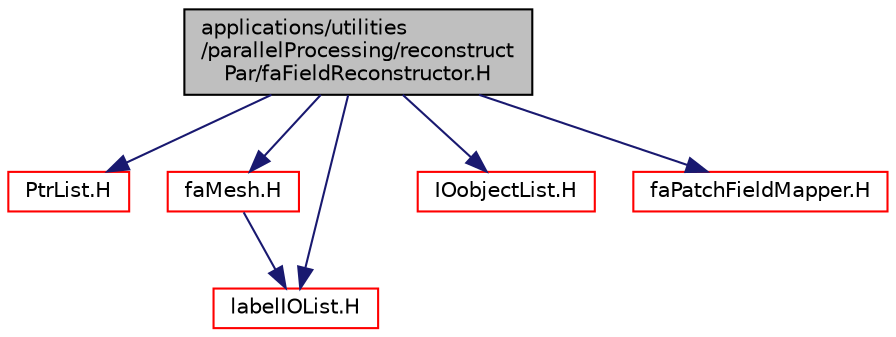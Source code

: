 digraph "applications/utilities/parallelProcessing/reconstructPar/faFieldReconstructor.H"
{
  bgcolor="transparent";
  edge [fontname="Helvetica",fontsize="10",labelfontname="Helvetica",labelfontsize="10"];
  node [fontname="Helvetica",fontsize="10",shape=record];
  Node1 [label="applications/utilities\l/parallelProcessing/reconstruct\lPar/faFieldReconstructor.H",height=0.2,width=0.4,color="black", fillcolor="grey75", style="filled" fontcolor="black"];
  Node1 -> Node2 [color="midnightblue",fontsize="10",style="solid",fontname="Helvetica"];
  Node2 [label="PtrList.H",height=0.2,width=0.4,color="red",URL="$PtrList_8H.html"];
  Node1 -> Node3 [color="midnightblue",fontsize="10",style="solid",fontname="Helvetica"];
  Node3 [label="faMesh.H",height=0.2,width=0.4,color="red",URL="$faMesh_8H.html"];
  Node3 -> Node4 [color="midnightblue",fontsize="10",style="solid",fontname="Helvetica"];
  Node4 [label="labelIOList.H",height=0.2,width=0.4,color="red",URL="$labelIOList_8H.html"];
  Node1 -> Node5 [color="midnightblue",fontsize="10",style="solid",fontname="Helvetica"];
  Node5 [label="IOobjectList.H",height=0.2,width=0.4,color="red",URL="$IOobjectList_8H.html"];
  Node1 -> Node6 [color="midnightblue",fontsize="10",style="solid",fontname="Helvetica"];
  Node6 [label="faPatchFieldMapper.H",height=0.2,width=0.4,color="red",URL="$faPatchFieldMapper_8H.html"];
  Node1 -> Node4 [color="midnightblue",fontsize="10",style="solid",fontname="Helvetica"];
}
